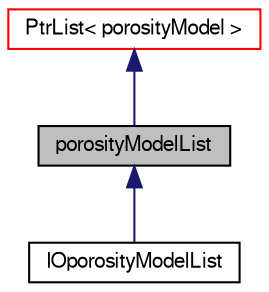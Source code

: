 digraph "porosityModelList"
{
  bgcolor="transparent";
  edge [fontname="FreeSans",fontsize="10",labelfontname="FreeSans",labelfontsize="10"];
  node [fontname="FreeSans",fontsize="10",shape=record];
  Node0 [label="porosityModelList",height=0.2,width=0.4,color="black", fillcolor="grey75", style="filled", fontcolor="black"];
  Node1 -> Node0 [dir="back",color="midnightblue",fontsize="10",style="solid",fontname="FreeSans"];
  Node1 [label="PtrList\< porosityModel \>",height=0.2,width=0.4,color="red",URL="$a25914.html"];
  Node0 -> Node3 [dir="back",color="midnightblue",fontsize="10",style="solid",fontname="FreeSans"];
  Node3 [label="IOporosityModelList",height=0.2,width=0.4,color="black",URL="$a21914.html",tooltip="List of porosity models with IO functionality. "];
}
